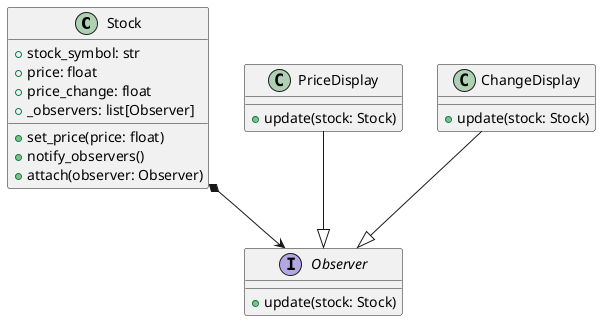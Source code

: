 @startuml
class Stock{
    + stock_symbol: str
    + price: float
    + price_change: float
    + _observers: list[Observer]
    + set_price(price: float)
    + notify_observers()
    + attach(observer: Observer)
}

interface Observer{
    + update(stock: Stock)
}
class PriceDisplay{
    + update(stock: Stock)
}
class ChangeDisplay{
    + update(stock: Stock)
}

Stock *--> Observer
PriceDisplay --|> Observer
ChangeDisplay --|> Observer
@enduml